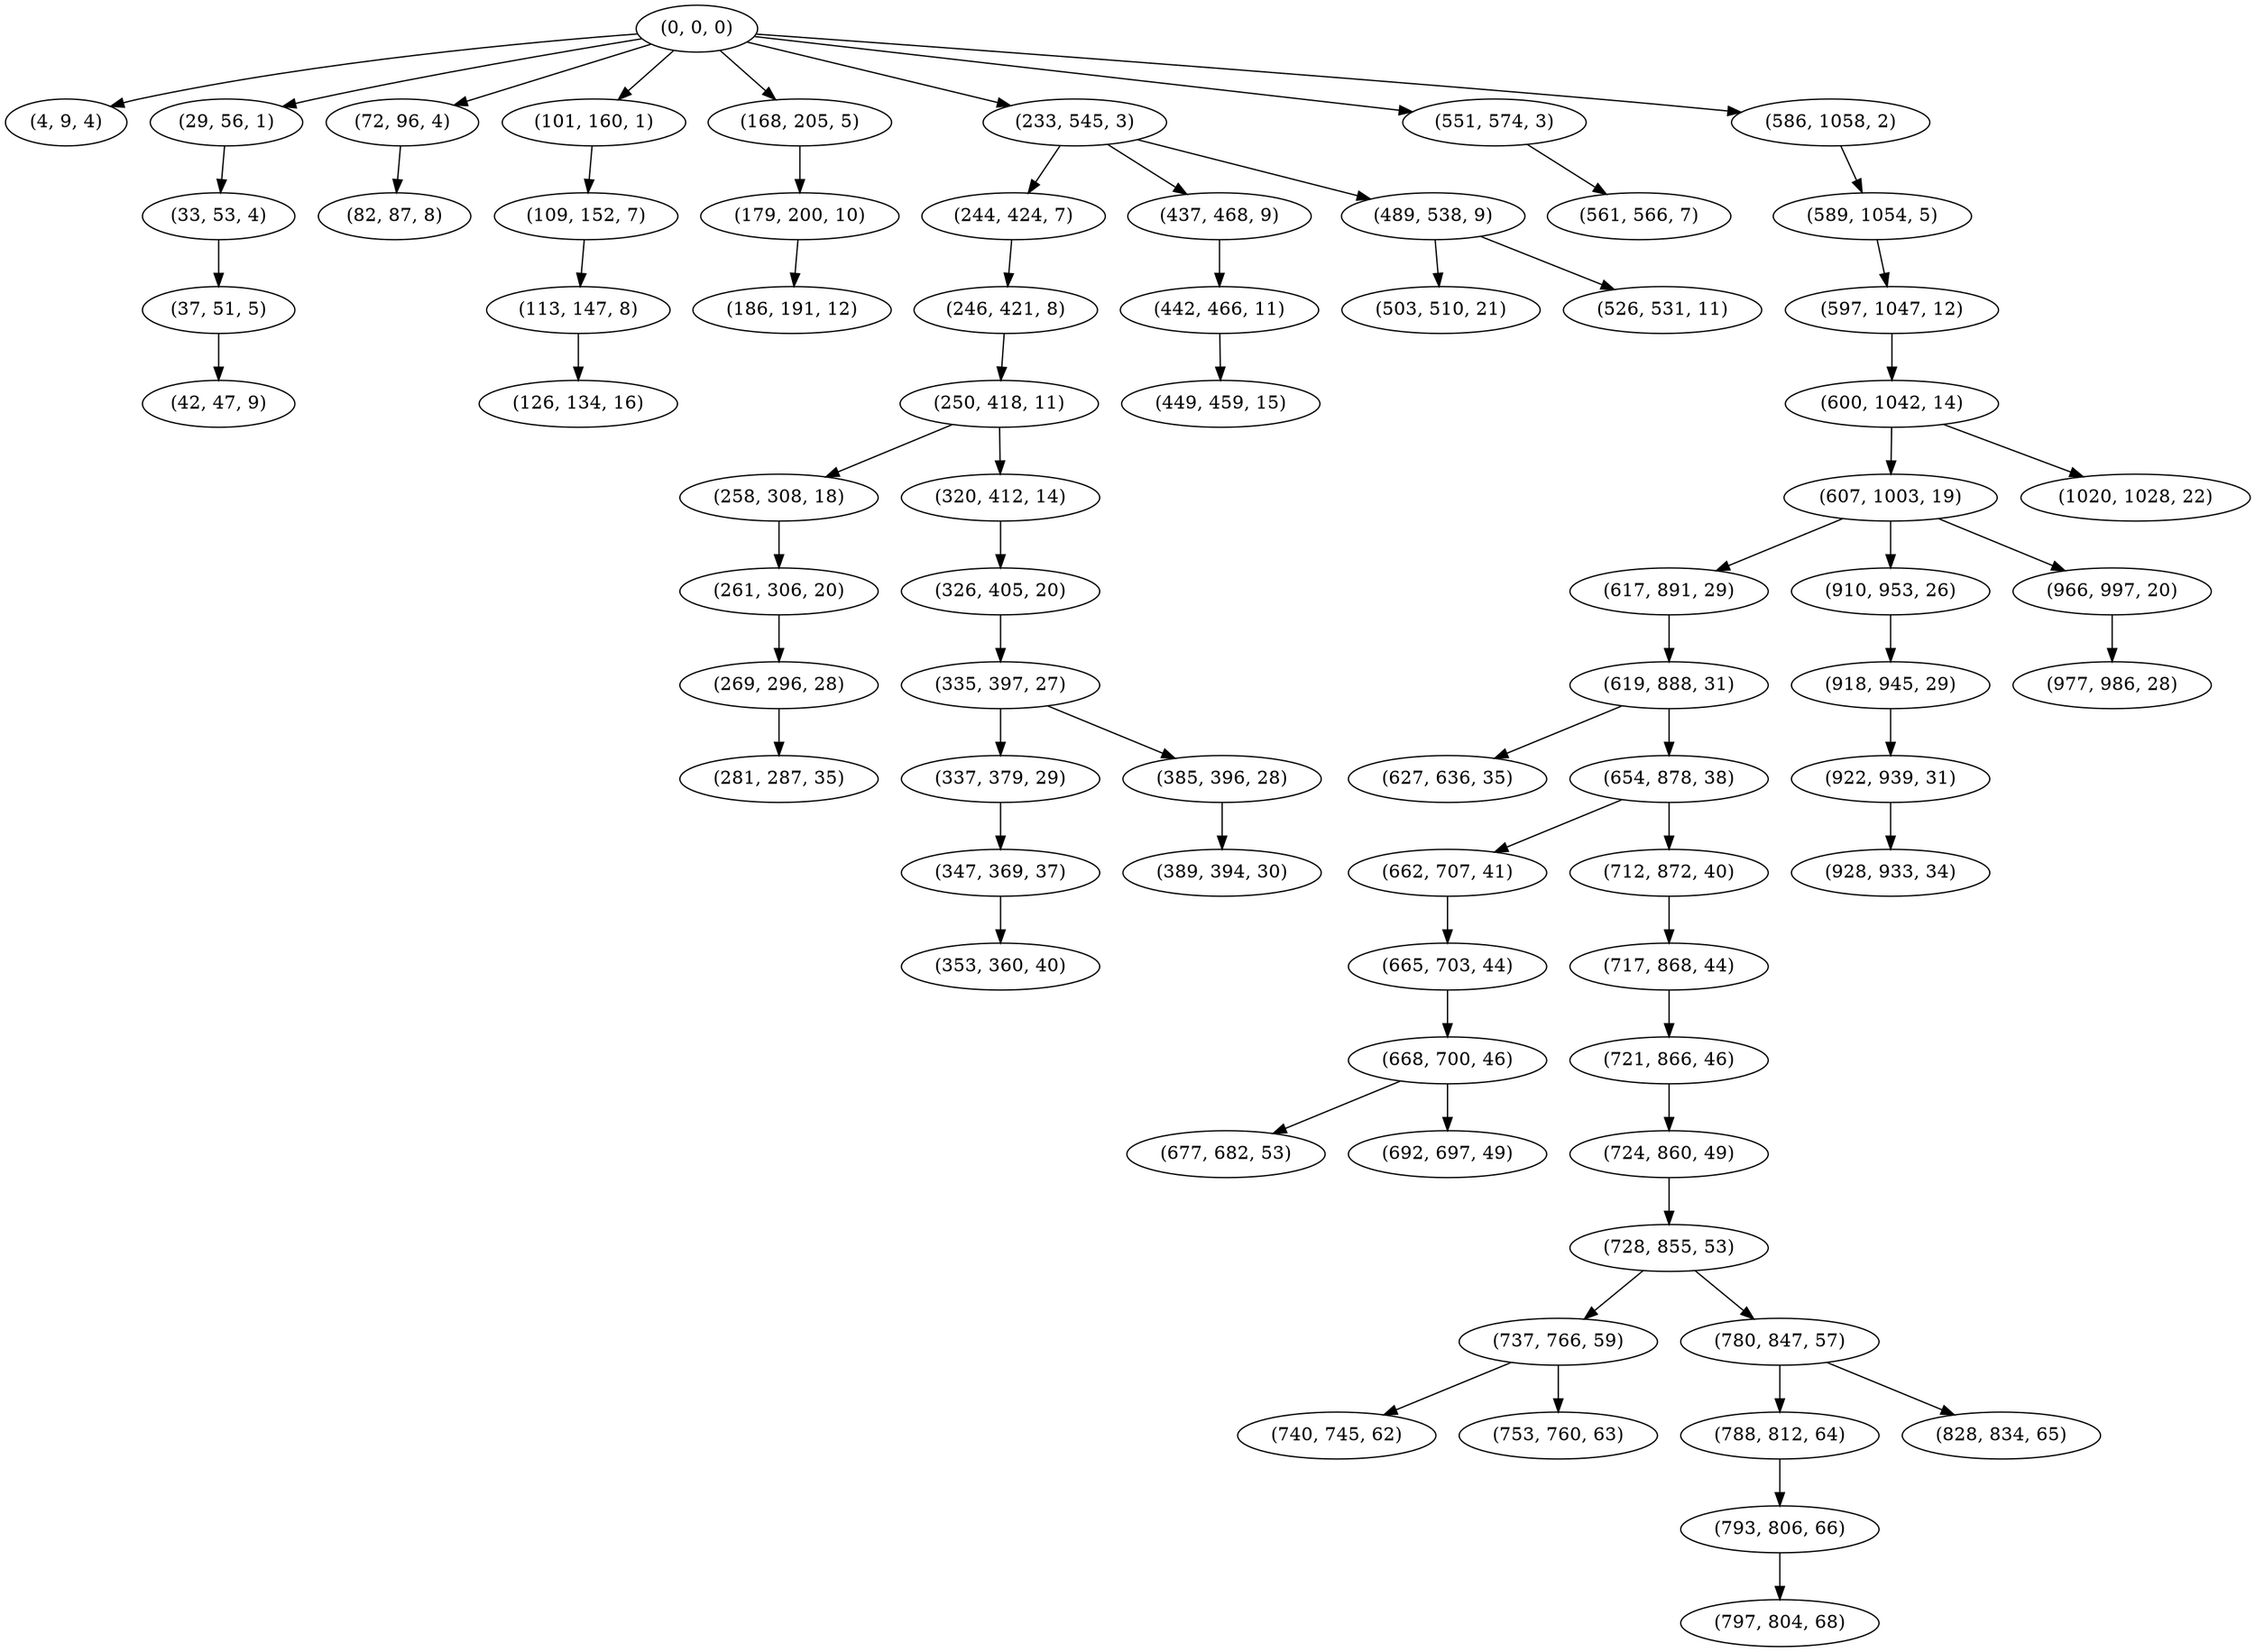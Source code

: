 digraph tree {
    "(0, 0, 0)";
    "(4, 9, 4)";
    "(29, 56, 1)";
    "(33, 53, 4)";
    "(37, 51, 5)";
    "(42, 47, 9)";
    "(72, 96, 4)";
    "(82, 87, 8)";
    "(101, 160, 1)";
    "(109, 152, 7)";
    "(113, 147, 8)";
    "(126, 134, 16)";
    "(168, 205, 5)";
    "(179, 200, 10)";
    "(186, 191, 12)";
    "(233, 545, 3)";
    "(244, 424, 7)";
    "(246, 421, 8)";
    "(250, 418, 11)";
    "(258, 308, 18)";
    "(261, 306, 20)";
    "(269, 296, 28)";
    "(281, 287, 35)";
    "(320, 412, 14)";
    "(326, 405, 20)";
    "(335, 397, 27)";
    "(337, 379, 29)";
    "(347, 369, 37)";
    "(353, 360, 40)";
    "(385, 396, 28)";
    "(389, 394, 30)";
    "(437, 468, 9)";
    "(442, 466, 11)";
    "(449, 459, 15)";
    "(489, 538, 9)";
    "(503, 510, 21)";
    "(526, 531, 11)";
    "(551, 574, 3)";
    "(561, 566, 7)";
    "(586, 1058, 2)";
    "(589, 1054, 5)";
    "(597, 1047, 12)";
    "(600, 1042, 14)";
    "(607, 1003, 19)";
    "(617, 891, 29)";
    "(619, 888, 31)";
    "(627, 636, 35)";
    "(654, 878, 38)";
    "(662, 707, 41)";
    "(665, 703, 44)";
    "(668, 700, 46)";
    "(677, 682, 53)";
    "(692, 697, 49)";
    "(712, 872, 40)";
    "(717, 868, 44)";
    "(721, 866, 46)";
    "(724, 860, 49)";
    "(728, 855, 53)";
    "(737, 766, 59)";
    "(740, 745, 62)";
    "(753, 760, 63)";
    "(780, 847, 57)";
    "(788, 812, 64)";
    "(793, 806, 66)";
    "(797, 804, 68)";
    "(828, 834, 65)";
    "(910, 953, 26)";
    "(918, 945, 29)";
    "(922, 939, 31)";
    "(928, 933, 34)";
    "(966, 997, 20)";
    "(977, 986, 28)";
    "(1020, 1028, 22)";
    "(0, 0, 0)" -> "(4, 9, 4)";
    "(0, 0, 0)" -> "(29, 56, 1)";
    "(0, 0, 0)" -> "(72, 96, 4)";
    "(0, 0, 0)" -> "(101, 160, 1)";
    "(0, 0, 0)" -> "(168, 205, 5)";
    "(0, 0, 0)" -> "(233, 545, 3)";
    "(0, 0, 0)" -> "(551, 574, 3)";
    "(0, 0, 0)" -> "(586, 1058, 2)";
    "(29, 56, 1)" -> "(33, 53, 4)";
    "(33, 53, 4)" -> "(37, 51, 5)";
    "(37, 51, 5)" -> "(42, 47, 9)";
    "(72, 96, 4)" -> "(82, 87, 8)";
    "(101, 160, 1)" -> "(109, 152, 7)";
    "(109, 152, 7)" -> "(113, 147, 8)";
    "(113, 147, 8)" -> "(126, 134, 16)";
    "(168, 205, 5)" -> "(179, 200, 10)";
    "(179, 200, 10)" -> "(186, 191, 12)";
    "(233, 545, 3)" -> "(244, 424, 7)";
    "(233, 545, 3)" -> "(437, 468, 9)";
    "(233, 545, 3)" -> "(489, 538, 9)";
    "(244, 424, 7)" -> "(246, 421, 8)";
    "(246, 421, 8)" -> "(250, 418, 11)";
    "(250, 418, 11)" -> "(258, 308, 18)";
    "(250, 418, 11)" -> "(320, 412, 14)";
    "(258, 308, 18)" -> "(261, 306, 20)";
    "(261, 306, 20)" -> "(269, 296, 28)";
    "(269, 296, 28)" -> "(281, 287, 35)";
    "(320, 412, 14)" -> "(326, 405, 20)";
    "(326, 405, 20)" -> "(335, 397, 27)";
    "(335, 397, 27)" -> "(337, 379, 29)";
    "(335, 397, 27)" -> "(385, 396, 28)";
    "(337, 379, 29)" -> "(347, 369, 37)";
    "(347, 369, 37)" -> "(353, 360, 40)";
    "(385, 396, 28)" -> "(389, 394, 30)";
    "(437, 468, 9)" -> "(442, 466, 11)";
    "(442, 466, 11)" -> "(449, 459, 15)";
    "(489, 538, 9)" -> "(503, 510, 21)";
    "(489, 538, 9)" -> "(526, 531, 11)";
    "(551, 574, 3)" -> "(561, 566, 7)";
    "(586, 1058, 2)" -> "(589, 1054, 5)";
    "(589, 1054, 5)" -> "(597, 1047, 12)";
    "(597, 1047, 12)" -> "(600, 1042, 14)";
    "(600, 1042, 14)" -> "(607, 1003, 19)";
    "(600, 1042, 14)" -> "(1020, 1028, 22)";
    "(607, 1003, 19)" -> "(617, 891, 29)";
    "(607, 1003, 19)" -> "(910, 953, 26)";
    "(607, 1003, 19)" -> "(966, 997, 20)";
    "(617, 891, 29)" -> "(619, 888, 31)";
    "(619, 888, 31)" -> "(627, 636, 35)";
    "(619, 888, 31)" -> "(654, 878, 38)";
    "(654, 878, 38)" -> "(662, 707, 41)";
    "(654, 878, 38)" -> "(712, 872, 40)";
    "(662, 707, 41)" -> "(665, 703, 44)";
    "(665, 703, 44)" -> "(668, 700, 46)";
    "(668, 700, 46)" -> "(677, 682, 53)";
    "(668, 700, 46)" -> "(692, 697, 49)";
    "(712, 872, 40)" -> "(717, 868, 44)";
    "(717, 868, 44)" -> "(721, 866, 46)";
    "(721, 866, 46)" -> "(724, 860, 49)";
    "(724, 860, 49)" -> "(728, 855, 53)";
    "(728, 855, 53)" -> "(737, 766, 59)";
    "(728, 855, 53)" -> "(780, 847, 57)";
    "(737, 766, 59)" -> "(740, 745, 62)";
    "(737, 766, 59)" -> "(753, 760, 63)";
    "(780, 847, 57)" -> "(788, 812, 64)";
    "(780, 847, 57)" -> "(828, 834, 65)";
    "(788, 812, 64)" -> "(793, 806, 66)";
    "(793, 806, 66)" -> "(797, 804, 68)";
    "(910, 953, 26)" -> "(918, 945, 29)";
    "(918, 945, 29)" -> "(922, 939, 31)";
    "(922, 939, 31)" -> "(928, 933, 34)";
    "(966, 997, 20)" -> "(977, 986, 28)";
}
